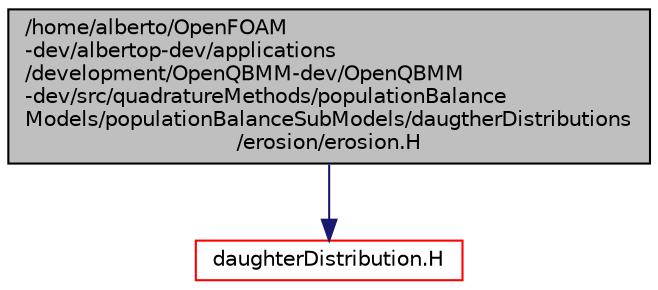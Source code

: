 digraph "/home/alberto/OpenFOAM-dev/albertop-dev/applications/development/OpenQBMM-dev/OpenQBMM-dev/src/quadratureMethods/populationBalanceModels/populationBalanceSubModels/daugtherDistributions/erosion/erosion.H"
{
  bgcolor="transparent";
  edge [fontname="Helvetica",fontsize="10",labelfontname="Helvetica",labelfontsize="10"];
  node [fontname="Helvetica",fontsize="10",shape=record];
  Node1 [label="/home/alberto/OpenFOAM\l-dev/albertop-dev/applications\l/development/OpenQBMM-dev/OpenQBMM\l-dev/src/quadratureMethods/populationBalance\lModels/populationBalanceSubModels/daugtherDistributions\l/erosion/erosion.H",height=0.2,width=0.4,color="black", fillcolor="grey75", style="filled" fontcolor="black"];
  Node1 -> Node2 [color="midnightblue",fontsize="10",style="solid",fontname="Helvetica"];
  Node2 [label="daughterDistribution.H",height=0.2,width=0.4,color="red",URL="$df/dc8/a00122.html"];
}

